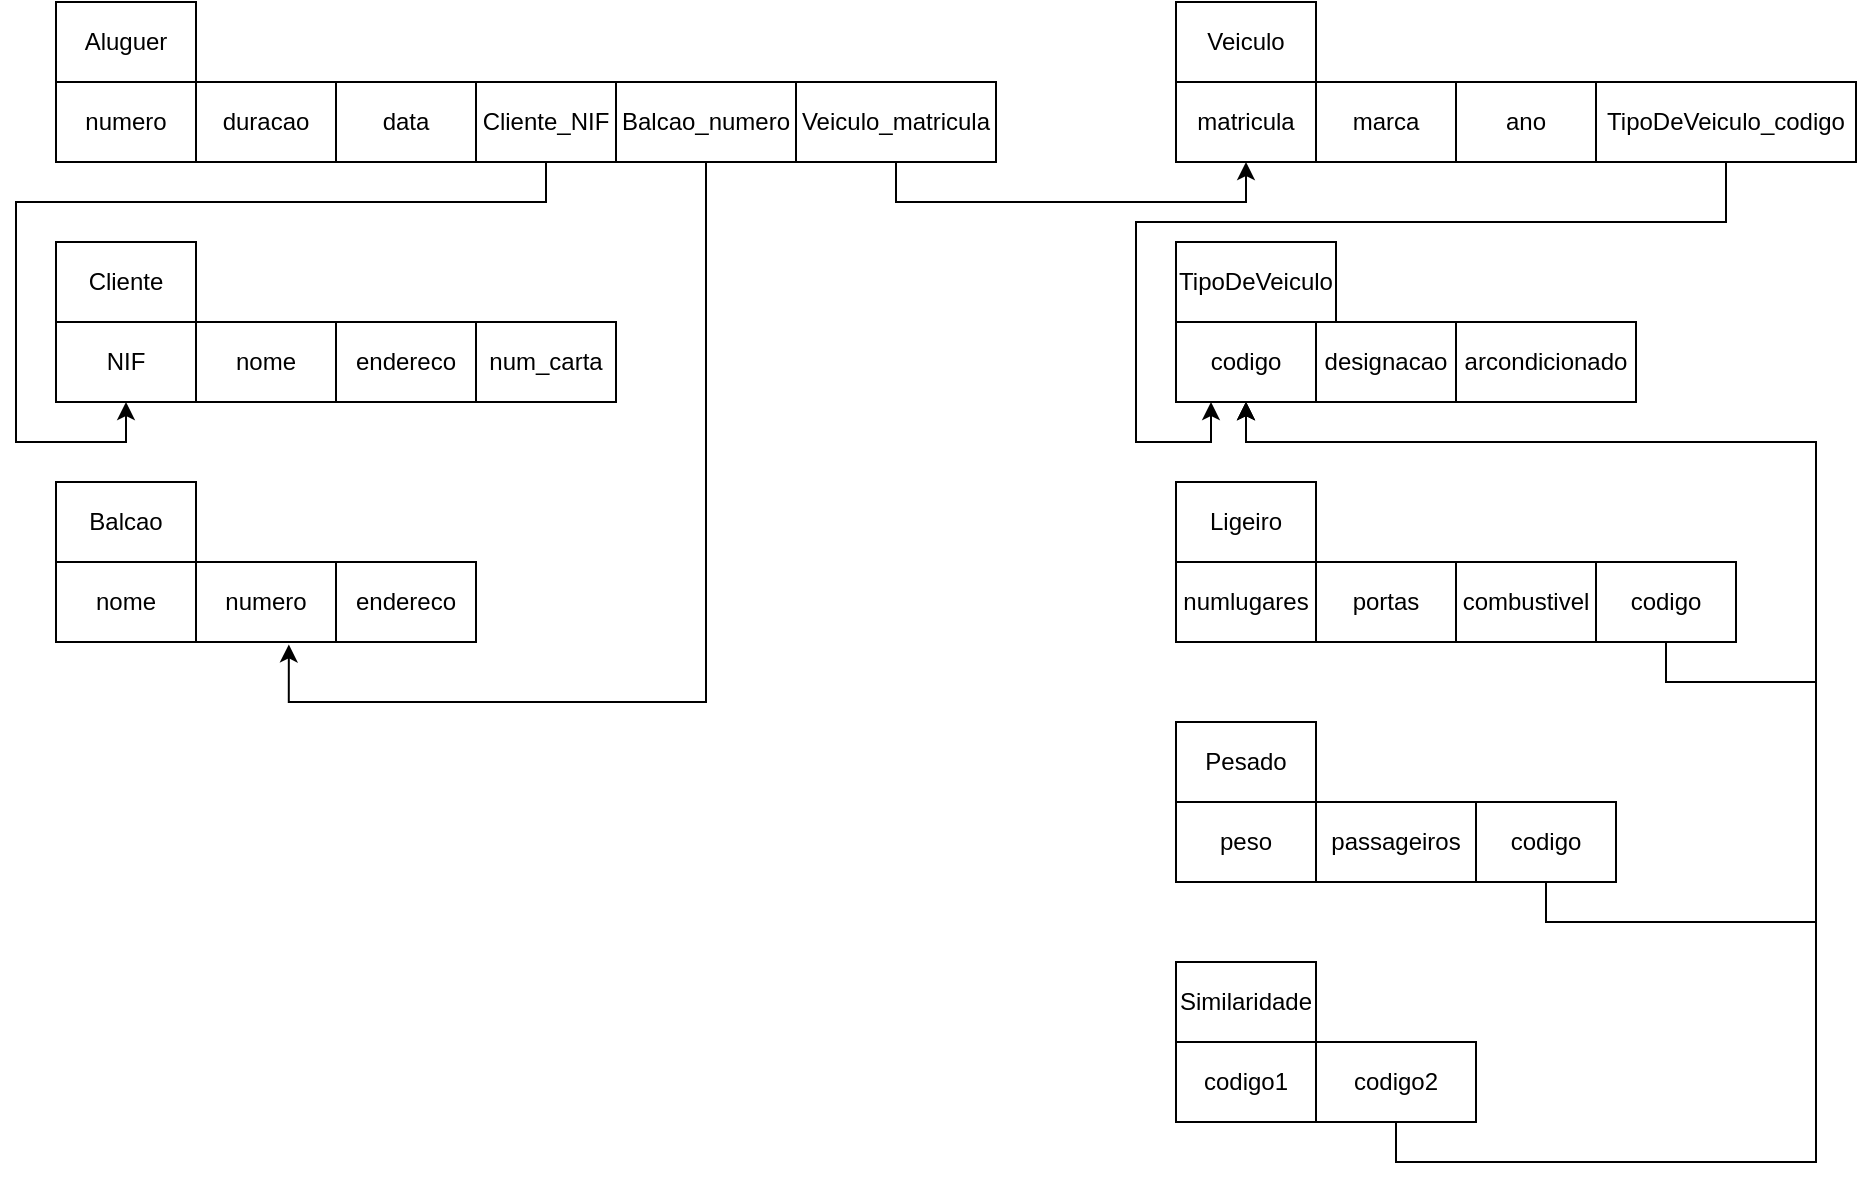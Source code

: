 <mxfile version="24.0.1" type="device">
  <diagram name="Página-1" id="T6ixb0fTljzo4QekZAQj">
    <mxGraphModel dx="1518" dy="673" grid="1" gridSize="10" guides="1" tooltips="1" connect="1" arrows="1" fold="1" page="1" pageScale="1" pageWidth="827" pageHeight="1169" math="0" shadow="0">
      <root>
        <mxCell id="0" />
        <mxCell id="1" parent="0" />
        <mxCell id="SHQzkEmTQROIuy7lI2LI-2" value="Aluguer" style="rounded=0;whiteSpace=wrap;html=1;" vertex="1" parent="1">
          <mxGeometry x="440" y="520" width="70" height="40" as="geometry" />
        </mxCell>
        <mxCell id="SHQzkEmTQROIuy7lI2LI-4" value="Veiculo" style="rounded=0;whiteSpace=wrap;html=1;" vertex="1" parent="1">
          <mxGeometry x="1000" y="520" width="70" height="40" as="geometry" />
        </mxCell>
        <mxCell id="SHQzkEmTQROIuy7lI2LI-5" value="Balcao" style="rounded=0;whiteSpace=wrap;html=1;" vertex="1" parent="1">
          <mxGeometry x="440" y="760" width="70" height="40" as="geometry" />
        </mxCell>
        <mxCell id="SHQzkEmTQROIuy7lI2LI-8" value="Cliente" style="rounded=0;whiteSpace=wrap;html=1;" vertex="1" parent="1">
          <mxGeometry x="440" y="640" width="70" height="40" as="geometry" />
        </mxCell>
        <mxCell id="SHQzkEmTQROIuy7lI2LI-10" value="NIF" style="rounded=0;whiteSpace=wrap;html=1;" vertex="1" parent="1">
          <mxGeometry x="440" y="680" width="70" height="40" as="geometry" />
        </mxCell>
        <mxCell id="SHQzkEmTQROIuy7lI2LI-11" value="nome" style="rounded=0;whiteSpace=wrap;html=1;" vertex="1" parent="1">
          <mxGeometry x="510" y="680" width="70" height="40" as="geometry" />
        </mxCell>
        <mxCell id="SHQzkEmTQROIuy7lI2LI-12" value="endereco" style="rounded=0;whiteSpace=wrap;html=1;" vertex="1" parent="1">
          <mxGeometry x="580" y="680" width="70" height="40" as="geometry" />
        </mxCell>
        <mxCell id="SHQzkEmTQROIuy7lI2LI-13" value="num_carta" style="rounded=0;whiteSpace=wrap;html=1;" vertex="1" parent="1">
          <mxGeometry x="650" y="680" width="70" height="40" as="geometry" />
        </mxCell>
        <mxCell id="SHQzkEmTQROIuy7lI2LI-14" value="numero" style="rounded=0;whiteSpace=wrap;html=1;" vertex="1" parent="1">
          <mxGeometry x="440" y="560" width="70" height="40" as="geometry" />
        </mxCell>
        <mxCell id="SHQzkEmTQROIuy7lI2LI-15" value="duracao" style="rounded=0;whiteSpace=wrap;html=1;" vertex="1" parent="1">
          <mxGeometry x="510" y="560" width="70" height="40" as="geometry" />
        </mxCell>
        <mxCell id="SHQzkEmTQROIuy7lI2LI-16" value="data" style="rounded=0;whiteSpace=wrap;html=1;" vertex="1" parent="1">
          <mxGeometry x="580" y="560" width="70" height="40" as="geometry" />
        </mxCell>
        <mxCell id="SHQzkEmTQROIuy7lI2LI-58" style="edgeStyle=orthogonalEdgeStyle;rounded=0;orthogonalLoop=1;jettySize=auto;html=1;entryX=0.5;entryY=1;entryDx=0;entryDy=0;exitX=0.5;exitY=1;exitDx=0;exitDy=0;" edge="1" parent="1" source="SHQzkEmTQROIuy7lI2LI-17" target="SHQzkEmTQROIuy7lI2LI-10">
          <mxGeometry relative="1" as="geometry">
            <Array as="points">
              <mxPoint x="685" y="620" />
              <mxPoint x="420" y="620" />
              <mxPoint x="420" y="740" />
              <mxPoint x="475" y="740" />
            </Array>
          </mxGeometry>
        </mxCell>
        <mxCell id="SHQzkEmTQROIuy7lI2LI-17" value="Cliente_NIF" style="rounded=0;whiteSpace=wrap;html=1;" vertex="1" parent="1">
          <mxGeometry x="650" y="560" width="70" height="40" as="geometry" />
        </mxCell>
        <mxCell id="SHQzkEmTQROIuy7lI2LI-18" value="Balcao_numero" style="rounded=0;whiteSpace=wrap;html=1;" vertex="1" parent="1">
          <mxGeometry x="720" y="560" width="90" height="40" as="geometry" />
        </mxCell>
        <mxCell id="SHQzkEmTQROIuy7lI2LI-64" style="edgeStyle=orthogonalEdgeStyle;rounded=0;orthogonalLoop=1;jettySize=auto;html=1;entryX=0.5;entryY=1;entryDx=0;entryDy=0;exitX=0.5;exitY=1;exitDx=0;exitDy=0;" edge="1" parent="1" source="SHQzkEmTQROIuy7lI2LI-19" target="SHQzkEmTQROIuy7lI2LI-23">
          <mxGeometry relative="1" as="geometry" />
        </mxCell>
        <mxCell id="SHQzkEmTQROIuy7lI2LI-19" value="Veiculo_matricula" style="rounded=0;whiteSpace=wrap;html=1;" vertex="1" parent="1">
          <mxGeometry x="810" y="560" width="100" height="40" as="geometry" />
        </mxCell>
        <mxCell id="SHQzkEmTQROIuy7lI2LI-20" value="nome" style="rounded=0;whiteSpace=wrap;html=1;" vertex="1" parent="1">
          <mxGeometry x="440" y="800" width="70" height="40" as="geometry" />
        </mxCell>
        <mxCell id="SHQzkEmTQROIuy7lI2LI-21" value="numero" style="rounded=0;whiteSpace=wrap;html=1;" vertex="1" parent="1">
          <mxGeometry x="510" y="800" width="70" height="40" as="geometry" />
        </mxCell>
        <mxCell id="SHQzkEmTQROIuy7lI2LI-22" value="endereco" style="rounded=0;whiteSpace=wrap;html=1;" vertex="1" parent="1">
          <mxGeometry x="580" y="800" width="70" height="40" as="geometry" />
        </mxCell>
        <mxCell id="SHQzkEmTQROIuy7lI2LI-23" value="matricula" style="rounded=0;whiteSpace=wrap;html=1;" vertex="1" parent="1">
          <mxGeometry x="1000" y="560" width="70" height="40" as="geometry" />
        </mxCell>
        <mxCell id="SHQzkEmTQROIuy7lI2LI-24" value="marca" style="rounded=0;whiteSpace=wrap;html=1;" vertex="1" parent="1">
          <mxGeometry x="1070" y="560" width="70" height="40" as="geometry" />
        </mxCell>
        <mxCell id="SHQzkEmTQROIuy7lI2LI-25" value="ano" style="rounded=0;whiteSpace=wrap;html=1;" vertex="1" parent="1">
          <mxGeometry x="1140" y="560" width="70" height="40" as="geometry" />
        </mxCell>
        <mxCell id="SHQzkEmTQROIuy7lI2LI-63" style="edgeStyle=orthogonalEdgeStyle;rounded=0;orthogonalLoop=1;jettySize=auto;html=1;entryX=0.25;entryY=1;entryDx=0;entryDy=0;" edge="1" parent="1" source="SHQzkEmTQROIuy7lI2LI-26" target="SHQzkEmTQROIuy7lI2LI-52">
          <mxGeometry relative="1" as="geometry">
            <Array as="points">
              <mxPoint x="1275" y="630" />
              <mxPoint x="980" y="630" />
              <mxPoint x="980" y="740" />
              <mxPoint x="1018" y="740" />
            </Array>
          </mxGeometry>
        </mxCell>
        <mxCell id="SHQzkEmTQROIuy7lI2LI-26" value="TipoDeVeiculo_codigo" style="rounded=0;whiteSpace=wrap;html=1;" vertex="1" parent="1">
          <mxGeometry x="1210" y="560" width="130" height="40" as="geometry" />
        </mxCell>
        <mxCell id="SHQzkEmTQROIuy7lI2LI-27" value="Ligeiro" style="rounded=0;whiteSpace=wrap;html=1;" vertex="1" parent="1">
          <mxGeometry x="1000" y="760" width="70" height="40" as="geometry" />
        </mxCell>
        <mxCell id="SHQzkEmTQROIuy7lI2LI-28" value="numlugares" style="rounded=0;whiteSpace=wrap;html=1;" vertex="1" parent="1">
          <mxGeometry x="1000" y="800" width="70" height="40" as="geometry" />
        </mxCell>
        <mxCell id="SHQzkEmTQROIuy7lI2LI-29" value="portas" style="rounded=0;whiteSpace=wrap;html=1;" vertex="1" parent="1">
          <mxGeometry x="1070" y="800" width="70" height="40" as="geometry" />
        </mxCell>
        <mxCell id="SHQzkEmTQROIuy7lI2LI-30" value="combustivel" style="rounded=0;whiteSpace=wrap;html=1;" vertex="1" parent="1">
          <mxGeometry x="1140" y="800" width="70" height="40" as="geometry" />
        </mxCell>
        <mxCell id="SHQzkEmTQROIuy7lI2LI-69" style="edgeStyle=orthogonalEdgeStyle;rounded=0;orthogonalLoop=1;jettySize=auto;html=1;entryX=0.5;entryY=1;entryDx=0;entryDy=0;exitX=0.5;exitY=1;exitDx=0;exitDy=0;" edge="1" parent="1" source="SHQzkEmTQROIuy7lI2LI-31" target="SHQzkEmTQROIuy7lI2LI-52">
          <mxGeometry relative="1" as="geometry">
            <Array as="points">
              <mxPoint x="1245" y="860" />
              <mxPoint x="1320" y="860" />
              <mxPoint x="1320" y="740" />
              <mxPoint x="1035" y="740" />
            </Array>
          </mxGeometry>
        </mxCell>
        <mxCell id="SHQzkEmTQROIuy7lI2LI-31" value="codigo" style="rounded=0;whiteSpace=wrap;html=1;" vertex="1" parent="1">
          <mxGeometry x="1210" y="800" width="70" height="40" as="geometry" />
        </mxCell>
        <mxCell id="SHQzkEmTQROIuy7lI2LI-34" value="Pesado" style="rounded=0;whiteSpace=wrap;html=1;" vertex="1" parent="1">
          <mxGeometry x="1000" y="880" width="70" height="40" as="geometry" />
        </mxCell>
        <mxCell id="SHQzkEmTQROIuy7lI2LI-35" value="peso" style="rounded=0;whiteSpace=wrap;html=1;" vertex="1" parent="1">
          <mxGeometry x="1000" y="920" width="70" height="40" as="geometry" />
        </mxCell>
        <mxCell id="SHQzkEmTQROIuy7lI2LI-36" value="passageiros" style="rounded=0;whiteSpace=wrap;html=1;" vertex="1" parent="1">
          <mxGeometry x="1070" y="920" width="80" height="40" as="geometry" />
        </mxCell>
        <mxCell id="SHQzkEmTQROIuy7lI2LI-70" style="edgeStyle=orthogonalEdgeStyle;rounded=0;orthogonalLoop=1;jettySize=auto;html=1;entryX=0.5;entryY=1;entryDx=0;entryDy=0;" edge="1" parent="1" source="SHQzkEmTQROIuy7lI2LI-37" target="SHQzkEmTQROIuy7lI2LI-52">
          <mxGeometry relative="1" as="geometry">
            <Array as="points">
              <mxPoint x="1185" y="980" />
              <mxPoint x="1320" y="980" />
              <mxPoint x="1320" y="740" />
              <mxPoint x="1035" y="740" />
            </Array>
          </mxGeometry>
        </mxCell>
        <mxCell id="SHQzkEmTQROIuy7lI2LI-37" value="codigo" style="rounded=0;whiteSpace=wrap;html=1;" vertex="1" parent="1">
          <mxGeometry x="1150" y="920" width="70" height="40" as="geometry" />
        </mxCell>
        <mxCell id="SHQzkEmTQROIuy7lI2LI-41" value="Similaridade" style="rounded=0;whiteSpace=wrap;html=1;" vertex="1" parent="1">
          <mxGeometry x="1000" y="1000" width="70" height="40" as="geometry" />
        </mxCell>
        <mxCell id="SHQzkEmTQROIuy7lI2LI-42" value="codigo1" style="rounded=0;whiteSpace=wrap;html=1;" vertex="1" parent="1">
          <mxGeometry x="1000" y="1040" width="70" height="40" as="geometry" />
        </mxCell>
        <mxCell id="SHQzkEmTQROIuy7lI2LI-71" style="edgeStyle=orthogonalEdgeStyle;rounded=0;orthogonalLoop=1;jettySize=auto;html=1;entryX=0.5;entryY=1;entryDx=0;entryDy=0;" edge="1" parent="1" source="SHQzkEmTQROIuy7lI2LI-43" target="SHQzkEmTQROIuy7lI2LI-52">
          <mxGeometry relative="1" as="geometry">
            <Array as="points">
              <mxPoint x="1110" y="1100" />
              <mxPoint x="1320" y="1100" />
              <mxPoint x="1320" y="740" />
              <mxPoint x="1035" y="740" />
            </Array>
          </mxGeometry>
        </mxCell>
        <mxCell id="SHQzkEmTQROIuy7lI2LI-43" value="codigo2" style="rounded=0;whiteSpace=wrap;html=1;" vertex="1" parent="1">
          <mxGeometry x="1070" y="1040" width="80" height="40" as="geometry" />
        </mxCell>
        <mxCell id="SHQzkEmTQROIuy7lI2LI-51" value="TipoDeVeiculo" style="rounded=0;whiteSpace=wrap;html=1;" vertex="1" parent="1">
          <mxGeometry x="1000" y="640" width="80" height="40" as="geometry" />
        </mxCell>
        <mxCell id="SHQzkEmTQROIuy7lI2LI-52" value="codigo" style="rounded=0;whiteSpace=wrap;html=1;" vertex="1" parent="1">
          <mxGeometry x="1000" y="680" width="70" height="40" as="geometry" />
        </mxCell>
        <mxCell id="SHQzkEmTQROIuy7lI2LI-55" value="designacao" style="rounded=0;whiteSpace=wrap;html=1;" vertex="1" parent="1">
          <mxGeometry x="1070" y="680" width="70" height="40" as="geometry" />
        </mxCell>
        <mxCell id="SHQzkEmTQROIuy7lI2LI-56" value="arcondicionado" style="rounded=0;whiteSpace=wrap;html=1;" vertex="1" parent="1">
          <mxGeometry x="1140" y="680" width="90" height="40" as="geometry" />
        </mxCell>
        <mxCell id="SHQzkEmTQROIuy7lI2LI-59" style="edgeStyle=orthogonalEdgeStyle;rounded=0;orthogonalLoop=1;jettySize=auto;html=1;entryX=0.663;entryY=1.03;entryDx=0;entryDy=0;entryPerimeter=0;" edge="1" parent="1" source="SHQzkEmTQROIuy7lI2LI-18" target="SHQzkEmTQROIuy7lI2LI-21">
          <mxGeometry relative="1" as="geometry">
            <Array as="points">
              <mxPoint x="765" y="870" />
              <mxPoint x="556" y="870" />
            </Array>
          </mxGeometry>
        </mxCell>
      </root>
    </mxGraphModel>
  </diagram>
</mxfile>
